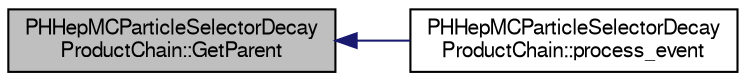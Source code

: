 digraph "PHHepMCParticleSelectorDecayProductChain::GetParent"
{
  bgcolor="transparent";
  edge [fontname="FreeSans",fontsize="10",labelfontname="FreeSans",labelfontsize="10"];
  node [fontname="FreeSans",fontsize="10",shape=record];
  rankdir="LR";
  Node1 [label="PHHepMCParticleSelectorDecay\lProductChain::GetParent",height=0.2,width=0.4,color="black", fillcolor="grey75", style="filled" fontcolor="black"];
  Node1 -> Node2 [dir="back",color="midnightblue",fontsize="10",style="solid",fontname="FreeSans"];
  Node2 [label="PHHepMCParticleSelectorDecay\lProductChain::process_event",height=0.2,width=0.4,color="black",URL="$d5/d18/classPHHepMCParticleSelectorDecayProductChain.html#ac7d4d17ca5f6253a85332458a6ef0899"];
}
